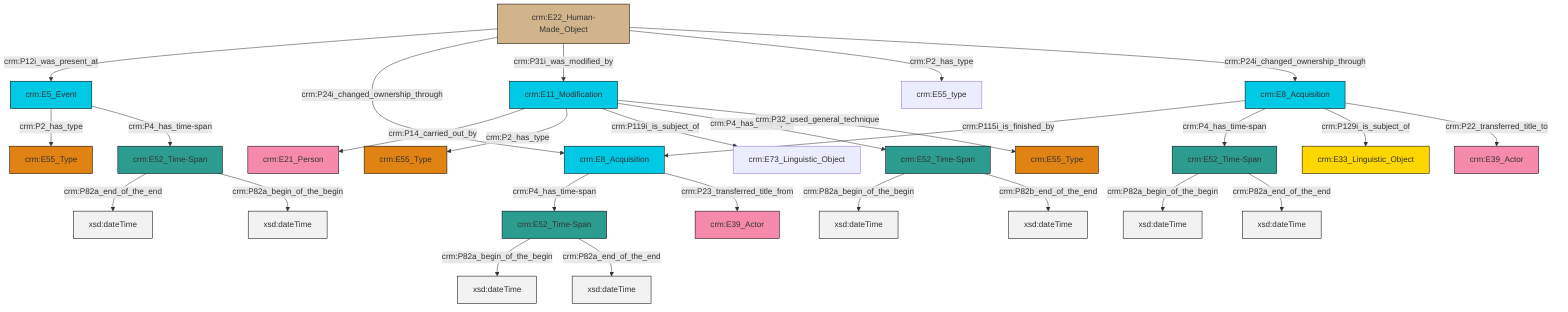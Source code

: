 graph TD
classDef Literal fill:#f2f2f2,stroke:#000000;
classDef CRM_Entity fill:#FFFFFF,stroke:#000000;
classDef Temporal_Entity fill:#00C9E6, stroke:#000000;
classDef Type fill:#E18312, stroke:#000000;
classDef Time-Span fill:#2C9C91, stroke:#000000;
classDef Appellation fill:#FFEB7F, stroke:#000000;
classDef Place fill:#008836, stroke:#000000;
classDef Persistent_Item fill:#B266B2, stroke:#000000;
classDef Conceptual_Object fill:#FFD700, stroke:#000000;
classDef Physical_Thing fill:#D2B48C, stroke:#000000;
classDef Actor fill:#f58aad, stroke:#000000;
classDef PC_Classes fill:#4ce600, stroke:#000000;
classDef Multi fill:#cccccc,stroke:#000000;

2["crm:E8_Acquisition"]:::Temporal_Entity -->|crm:P115i_is_finished_by| 3["crm:E8_Acquisition"]:::Temporal_Entity
6["crm:E5_Event"]:::Temporal_Entity -->|crm:P2_has_type| 7["crm:E55_Type"]:::Type
8["crm:E11_Modification"]:::Temporal_Entity -->|crm:P14_carried_out_by| 9["crm:E21_Person"]:::Actor
6["crm:E5_Event"]:::Temporal_Entity -->|crm:P4_has_time-span| 0["crm:E52_Time-Span"]:::Time-Span
15["crm:E22_Human-Made_Object"]:::Physical_Thing -->|crm:P12i_was_present_at| 6["crm:E5_Event"]:::Temporal_Entity
8["crm:E11_Modification"]:::Temporal_Entity -->|crm:P2_has_type| 16["crm:E55_Type"]:::Type
8["crm:E11_Modification"]:::Temporal_Entity -->|crm:P119i_is_subject_of| 12["crm:E73_Linguistic_Object"]:::Default
10["crm:E52_Time-Span"]:::Time-Span -->|crm:P82a_begin_of_the_begin| 17[xsd:dateTime]:::Literal
19["crm:E52_Time-Span"]:::Time-Span -->|crm:P82a_begin_of_the_begin| 20[xsd:dateTime]:::Literal
3["crm:E8_Acquisition"]:::Temporal_Entity -->|crm:P4_has_time-span| 19["crm:E52_Time-Span"]:::Time-Span
8["crm:E11_Modification"]:::Temporal_Entity -->|crm:P4_has_time-span| 24["crm:E52_Time-Span"]:::Time-Span
0["crm:E52_Time-Span"]:::Time-Span -->|crm:P82a_end_of_the_end| 25[xsd:dateTime]:::Literal
24["crm:E52_Time-Span"]:::Time-Span -->|crm:P82a_begin_of_the_begin| 29[xsd:dateTime]:::Literal
0["crm:E52_Time-Span"]:::Time-Span -->|crm:P82a_begin_of_the_begin| 32[xsd:dateTime]:::Literal
15["crm:E22_Human-Made_Object"]:::Physical_Thing -->|crm:P24i_changed_ownership_through| 3["crm:E8_Acquisition"]:::Temporal_Entity
19["crm:E52_Time-Span"]:::Time-Span -->|crm:P82a_end_of_the_end| 33[xsd:dateTime]:::Literal
10["crm:E52_Time-Span"]:::Time-Span -->|crm:P82a_end_of_the_end| 34[xsd:dateTime]:::Literal
3["crm:E8_Acquisition"]:::Temporal_Entity -->|crm:P23_transferred_title_from| 4["crm:E39_Actor"]:::Actor
2["crm:E8_Acquisition"]:::Temporal_Entity -->|crm:P4_has_time-span| 10["crm:E52_Time-Span"]:::Time-Span
24["crm:E52_Time-Span"]:::Time-Span -->|crm:P82b_end_of_the_end| 36[xsd:dateTime]:::Literal
15["crm:E22_Human-Made_Object"]:::Physical_Thing -->|crm:P31i_was_modified_by| 8["crm:E11_Modification"]:::Temporal_Entity
2["crm:E8_Acquisition"]:::Temporal_Entity -->|crm:P129i_is_subject_of| 22["crm:E33_Linguistic_Object"]:::Conceptual_Object
15["crm:E22_Human-Made_Object"]:::Physical_Thing -->|crm:P2_has_type| 40["crm:E55_type"]:::Default
8["crm:E11_Modification"]:::Temporal_Entity -->|crm:P32_used_general_technique| 30["crm:E55_Type"]:::Type
2["crm:E8_Acquisition"]:::Temporal_Entity -->|crm:P22_transferred_title_to| 38["crm:E39_Actor"]:::Actor
15["crm:E22_Human-Made_Object"]:::Physical_Thing -->|crm:P24i_changed_ownership_through| 2["crm:E8_Acquisition"]:::Temporal_Entity
